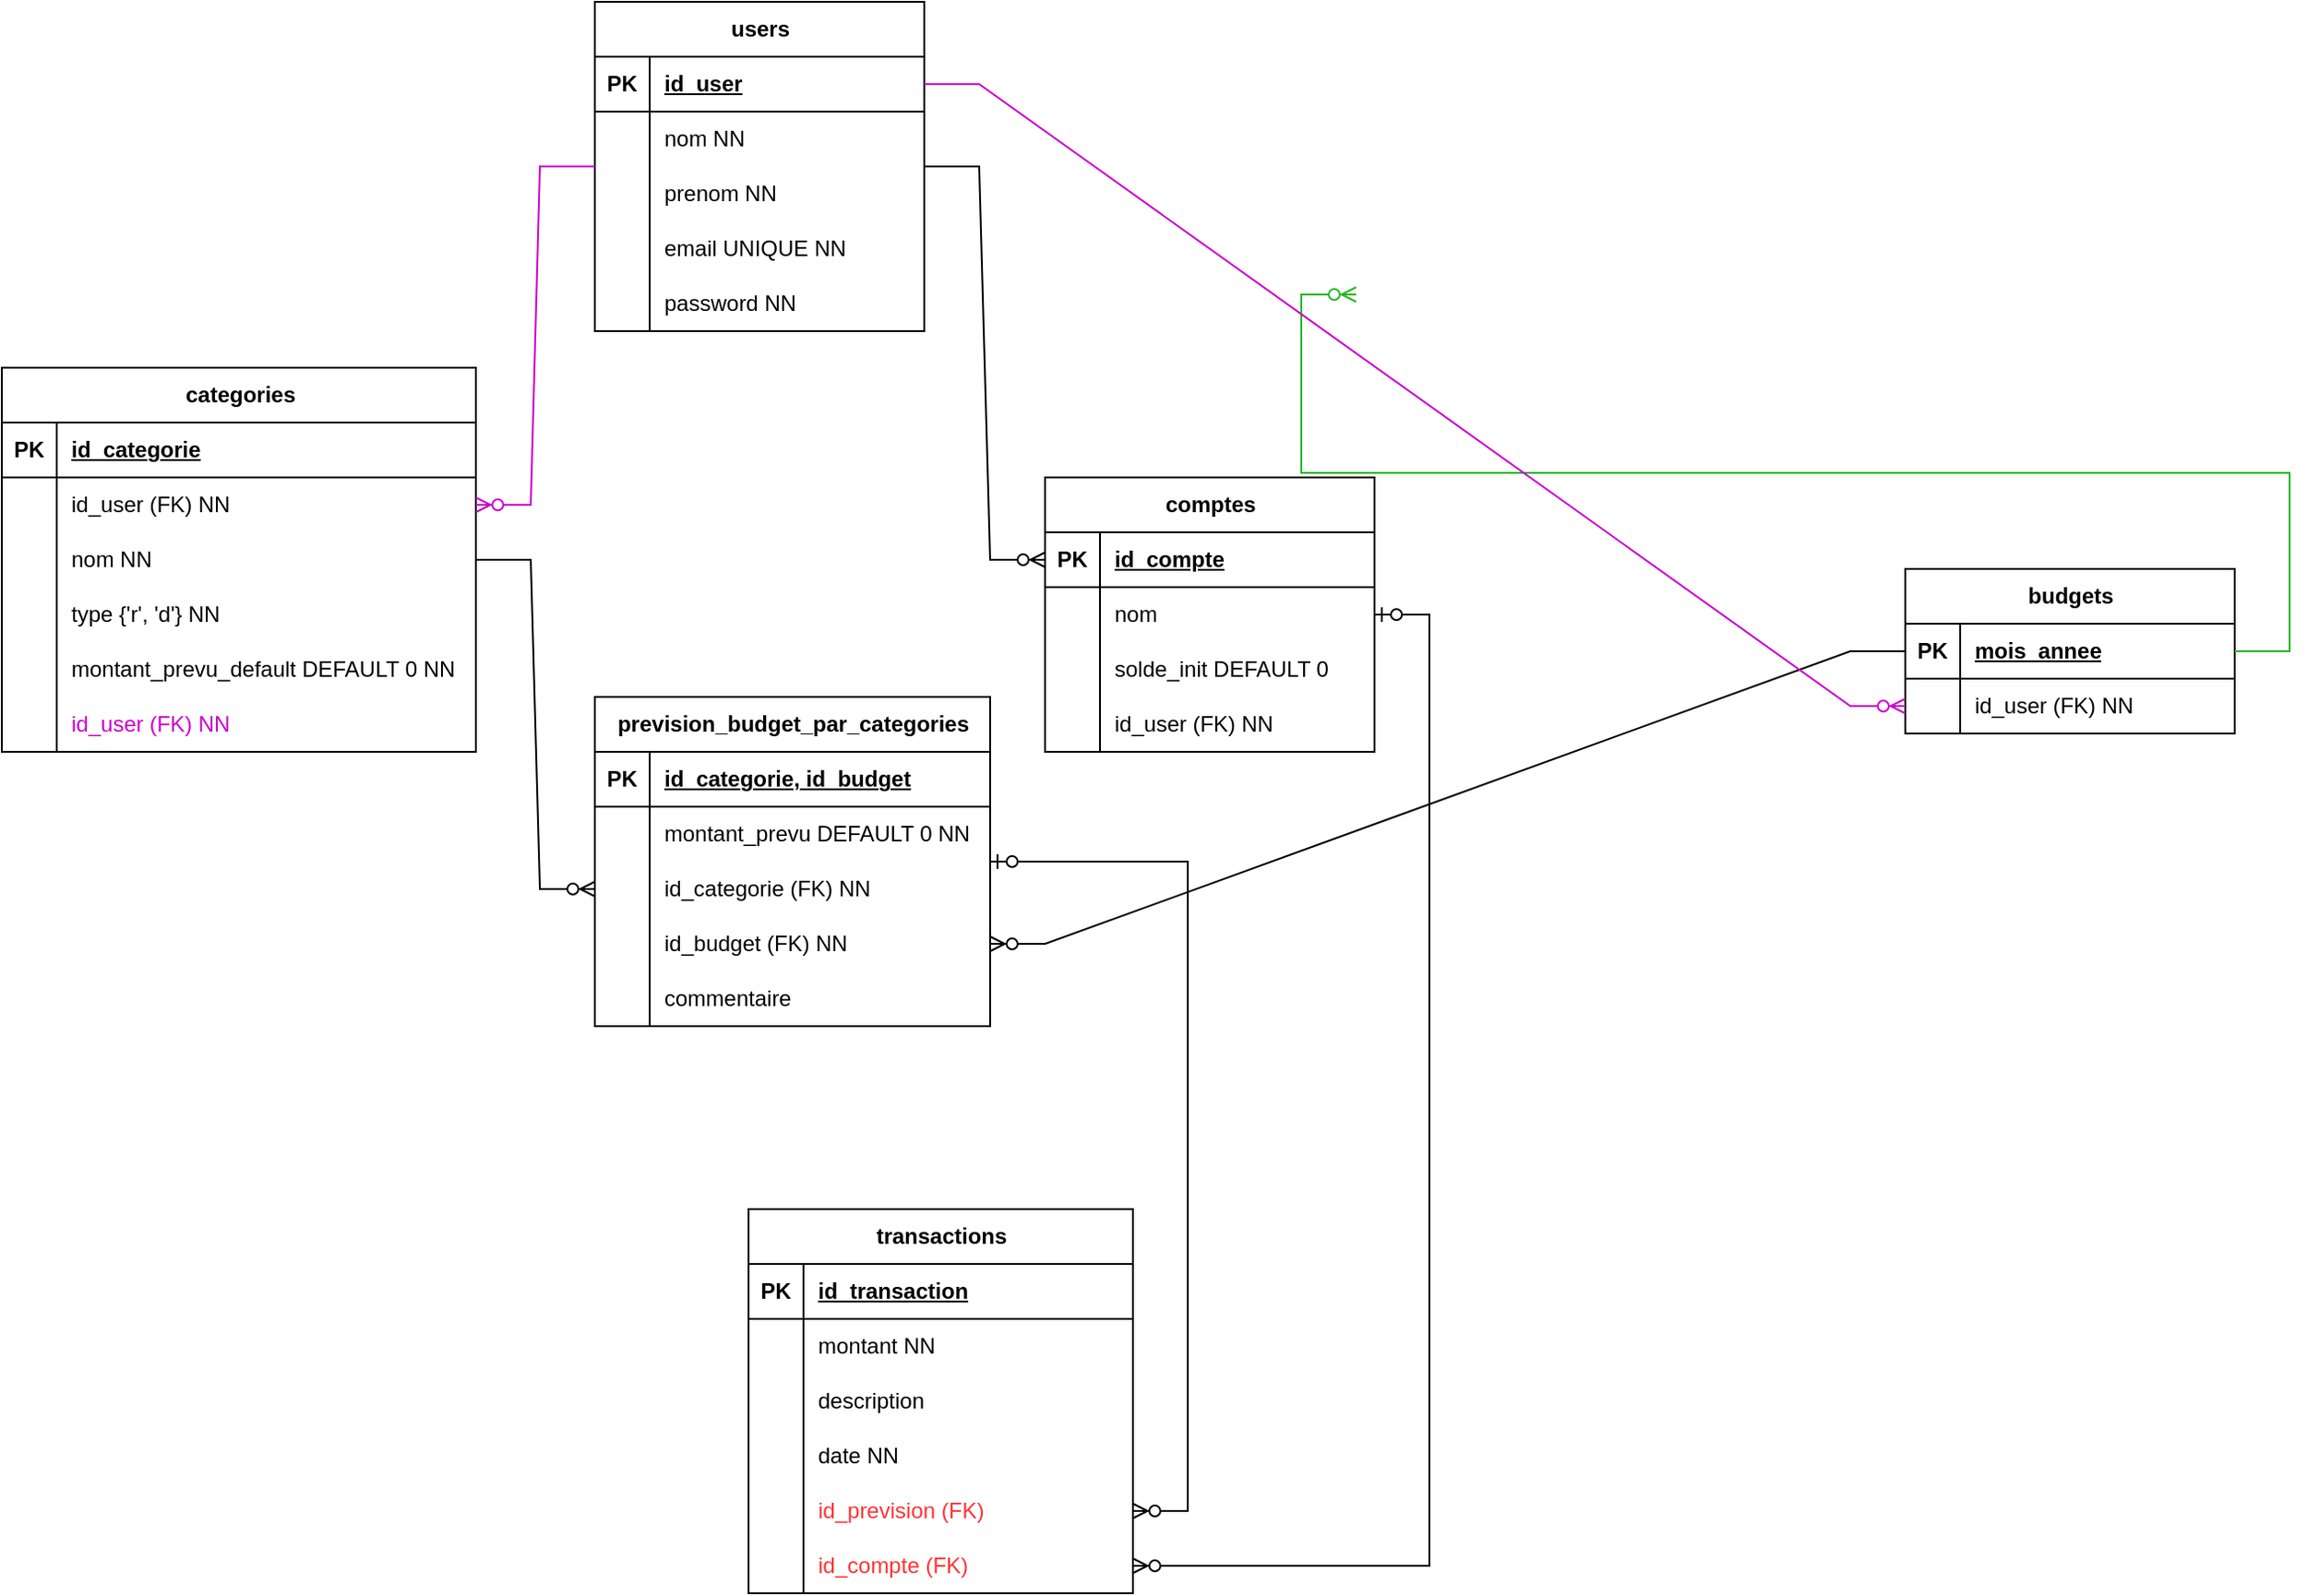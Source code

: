 <mxfile version="24.0.7" type="device" pages="2">
  <diagram name="Page-1" id="y-mLnjxalGHdIHlYZpQc">
    <mxGraphModel dx="2120" dy="1885" grid="1" gridSize="10" guides="1" tooltips="1" connect="1" arrows="1" fold="1" page="1" pageScale="1" pageWidth="827" pageHeight="1169" math="0" shadow="0">
      <root>
        <mxCell id="0" />
        <mxCell id="1" parent="0" />
        <mxCell id="zBBS8UoatY1ElSVIz4bO-1" value="categories" style="shape=table;startSize=30;container=1;collapsible=1;childLayout=tableLayout;fixedRows=1;rowLines=0;fontStyle=1;align=center;resizeLast=1;html=1;" parent="1" vertex="1">
          <mxGeometry x="-90" y="150" width="259" height="210" as="geometry" />
        </mxCell>
        <mxCell id="zBBS8UoatY1ElSVIz4bO-2" value="" style="shape=tableRow;horizontal=0;startSize=0;swimlaneHead=0;swimlaneBody=0;fillColor=none;collapsible=0;dropTarget=0;points=[[0,0.5],[1,0.5]];portConstraint=eastwest;top=0;left=0;right=0;bottom=1;" parent="zBBS8UoatY1ElSVIz4bO-1" vertex="1">
          <mxGeometry y="30" width="259" height="30" as="geometry" />
        </mxCell>
        <mxCell id="zBBS8UoatY1ElSVIz4bO-3" value="PK" style="shape=partialRectangle;connectable=0;fillColor=none;top=0;left=0;bottom=0;right=0;fontStyle=1;overflow=hidden;whiteSpace=wrap;html=1;" parent="zBBS8UoatY1ElSVIz4bO-2" vertex="1">
          <mxGeometry width="30" height="30" as="geometry">
            <mxRectangle width="30" height="30" as="alternateBounds" />
          </mxGeometry>
        </mxCell>
        <mxCell id="zBBS8UoatY1ElSVIz4bO-4" value="id_categorie" style="shape=partialRectangle;connectable=0;fillColor=none;top=0;left=0;bottom=0;right=0;align=left;spacingLeft=6;fontStyle=5;overflow=hidden;whiteSpace=wrap;html=1;" parent="zBBS8UoatY1ElSVIz4bO-2" vertex="1">
          <mxGeometry x="30" width="229" height="30" as="geometry">
            <mxRectangle width="229" height="30" as="alternateBounds" />
          </mxGeometry>
        </mxCell>
        <mxCell id="ie9rByAMaPmsWnQd5abV-56" style="shape=tableRow;horizontal=0;startSize=0;swimlaneHead=0;swimlaneBody=0;fillColor=none;collapsible=0;dropTarget=0;points=[[0,0.5],[1,0.5]];portConstraint=eastwest;top=0;left=0;right=0;bottom=0;" vertex="1" parent="zBBS8UoatY1ElSVIz4bO-1">
          <mxGeometry y="60" width="259" height="30" as="geometry" />
        </mxCell>
        <mxCell id="ie9rByAMaPmsWnQd5abV-57" style="shape=partialRectangle;connectable=0;fillColor=none;top=0;left=0;bottom=0;right=0;editable=1;overflow=hidden;whiteSpace=wrap;html=1;" vertex="1" parent="ie9rByAMaPmsWnQd5abV-56">
          <mxGeometry width="30" height="30" as="geometry">
            <mxRectangle width="30" height="30" as="alternateBounds" />
          </mxGeometry>
        </mxCell>
        <mxCell id="ie9rByAMaPmsWnQd5abV-58" value="id_user (FK) NN" style="shape=partialRectangle;connectable=0;fillColor=none;top=0;left=0;bottom=0;right=0;align=left;spacingLeft=6;overflow=hidden;whiteSpace=wrap;html=1;" vertex="1" parent="ie9rByAMaPmsWnQd5abV-56">
          <mxGeometry x="30" width="229" height="30" as="geometry">
            <mxRectangle width="229" height="30" as="alternateBounds" />
          </mxGeometry>
        </mxCell>
        <mxCell id="zBBS8UoatY1ElSVIz4bO-5" value="" style="shape=tableRow;horizontal=0;startSize=0;swimlaneHead=0;swimlaneBody=0;fillColor=none;collapsible=0;dropTarget=0;points=[[0,0.5],[1,0.5]];portConstraint=eastwest;top=0;left=0;right=0;bottom=0;" parent="zBBS8UoatY1ElSVIz4bO-1" vertex="1">
          <mxGeometry y="90" width="259" height="30" as="geometry" />
        </mxCell>
        <mxCell id="zBBS8UoatY1ElSVIz4bO-6" value="" style="shape=partialRectangle;connectable=0;fillColor=none;top=0;left=0;bottom=0;right=0;editable=1;overflow=hidden;whiteSpace=wrap;html=1;" parent="zBBS8UoatY1ElSVIz4bO-5" vertex="1">
          <mxGeometry width="30" height="30" as="geometry">
            <mxRectangle width="30" height="30" as="alternateBounds" />
          </mxGeometry>
        </mxCell>
        <mxCell id="zBBS8UoatY1ElSVIz4bO-7" value="nom NN" style="shape=partialRectangle;connectable=0;fillColor=none;top=0;left=0;bottom=0;right=0;align=left;spacingLeft=6;overflow=hidden;whiteSpace=wrap;html=1;" parent="zBBS8UoatY1ElSVIz4bO-5" vertex="1">
          <mxGeometry x="30" width="229" height="30" as="geometry">
            <mxRectangle width="229" height="30" as="alternateBounds" />
          </mxGeometry>
        </mxCell>
        <mxCell id="zBBS8UoatY1ElSVIz4bO-44" style="shape=tableRow;horizontal=0;startSize=0;swimlaneHead=0;swimlaneBody=0;fillColor=none;collapsible=0;dropTarget=0;points=[[0,0.5],[1,0.5]];portConstraint=eastwest;top=0;left=0;right=0;bottom=0;" parent="zBBS8UoatY1ElSVIz4bO-1" vertex="1">
          <mxGeometry y="120" width="259" height="30" as="geometry" />
        </mxCell>
        <mxCell id="zBBS8UoatY1ElSVIz4bO-45" style="shape=partialRectangle;connectable=0;fillColor=none;top=0;left=0;bottom=0;right=0;editable=1;overflow=hidden;whiteSpace=wrap;html=1;" parent="zBBS8UoatY1ElSVIz4bO-44" vertex="1">
          <mxGeometry width="30" height="30" as="geometry">
            <mxRectangle width="30" height="30" as="alternateBounds" />
          </mxGeometry>
        </mxCell>
        <mxCell id="zBBS8UoatY1ElSVIz4bO-46" value="type {&#39;r&#39;, &#39;d&#39;} NN" style="shape=partialRectangle;connectable=0;fillColor=none;top=0;left=0;bottom=0;right=0;align=left;spacingLeft=6;overflow=hidden;whiteSpace=wrap;html=1;" parent="zBBS8UoatY1ElSVIz4bO-44" vertex="1">
          <mxGeometry x="30" width="229" height="30" as="geometry">
            <mxRectangle width="229" height="30" as="alternateBounds" />
          </mxGeometry>
        </mxCell>
        <mxCell id="ie9rByAMaPmsWnQd5abV-89" style="shape=tableRow;horizontal=0;startSize=0;swimlaneHead=0;swimlaneBody=0;fillColor=none;collapsible=0;dropTarget=0;points=[[0,0.5],[1,0.5]];portConstraint=eastwest;top=0;left=0;right=0;bottom=0;" vertex="1" parent="zBBS8UoatY1ElSVIz4bO-1">
          <mxGeometry y="150" width="259" height="30" as="geometry" />
        </mxCell>
        <mxCell id="ie9rByAMaPmsWnQd5abV-90" style="shape=partialRectangle;connectable=0;fillColor=none;top=0;left=0;bottom=0;right=0;editable=1;overflow=hidden;whiteSpace=wrap;html=1;" vertex="1" parent="ie9rByAMaPmsWnQd5abV-89">
          <mxGeometry width="30" height="30" as="geometry">
            <mxRectangle width="30" height="30" as="alternateBounds" />
          </mxGeometry>
        </mxCell>
        <mxCell id="ie9rByAMaPmsWnQd5abV-91" value="montant_prevu_default DEFAULT 0 NN" style="shape=partialRectangle;connectable=0;fillColor=none;top=0;left=0;bottom=0;right=0;align=left;spacingLeft=6;overflow=hidden;whiteSpace=wrap;html=1;" vertex="1" parent="ie9rByAMaPmsWnQd5abV-89">
          <mxGeometry x="30" width="229" height="30" as="geometry">
            <mxRectangle width="229" height="30" as="alternateBounds" />
          </mxGeometry>
        </mxCell>
        <mxCell id="_x4WjvXKqeoHxQ-5mf5p-7" style="shape=tableRow;horizontal=0;startSize=0;swimlaneHead=0;swimlaneBody=0;fillColor=none;collapsible=0;dropTarget=0;points=[[0,0.5],[1,0.5]];portConstraint=eastwest;top=0;left=0;right=0;bottom=0;" parent="zBBS8UoatY1ElSVIz4bO-1" vertex="1">
          <mxGeometry y="180" width="259" height="30" as="geometry" />
        </mxCell>
        <mxCell id="_x4WjvXKqeoHxQ-5mf5p-8" style="shape=partialRectangle;connectable=0;fillColor=none;top=0;left=0;bottom=0;right=0;editable=1;overflow=hidden;whiteSpace=wrap;html=1;" parent="_x4WjvXKqeoHxQ-5mf5p-7" vertex="1">
          <mxGeometry width="30" height="30" as="geometry">
            <mxRectangle width="30" height="30" as="alternateBounds" />
          </mxGeometry>
        </mxCell>
        <mxCell id="_x4WjvXKqeoHxQ-5mf5p-9" value="&lt;font color=&quot;#cc00cc&quot;&gt;id_user (FK) NN&lt;/font&gt;" style="shape=partialRectangle;connectable=0;fillColor=none;top=0;left=0;bottom=0;right=0;align=left;spacingLeft=6;overflow=hidden;whiteSpace=wrap;html=1;" parent="_x4WjvXKqeoHxQ-5mf5p-7" vertex="1">
          <mxGeometry x="30" width="229" height="30" as="geometry">
            <mxRectangle width="229" height="30" as="alternateBounds" />
          </mxGeometry>
        </mxCell>
        <mxCell id="zBBS8UoatY1ElSVIz4bO-14" value="budgets" style="shape=table;startSize=30;container=1;collapsible=1;childLayout=tableLayout;fixedRows=1;rowLines=0;fontStyle=1;align=center;resizeLast=1;html=1;" parent="1" vertex="1">
          <mxGeometry x="950" y="260" width="180" height="90" as="geometry" />
        </mxCell>
        <mxCell id="zBBS8UoatY1ElSVIz4bO-15" value="" style="shape=tableRow;horizontal=0;startSize=0;swimlaneHead=0;swimlaneBody=0;fillColor=none;collapsible=0;dropTarget=0;points=[[0,0.5],[1,0.5]];portConstraint=eastwest;top=0;left=0;right=0;bottom=1;" parent="zBBS8UoatY1ElSVIz4bO-14" vertex="1">
          <mxGeometry y="30" width="180" height="30" as="geometry" />
        </mxCell>
        <mxCell id="zBBS8UoatY1ElSVIz4bO-16" value="PK" style="shape=partialRectangle;connectable=0;fillColor=none;top=0;left=0;bottom=0;right=0;fontStyle=1;overflow=hidden;whiteSpace=wrap;html=1;" parent="zBBS8UoatY1ElSVIz4bO-15" vertex="1">
          <mxGeometry width="30" height="30" as="geometry">
            <mxRectangle width="30" height="30" as="alternateBounds" />
          </mxGeometry>
        </mxCell>
        <mxCell id="zBBS8UoatY1ElSVIz4bO-17" value="mois_annee" style="shape=partialRectangle;connectable=0;fillColor=none;top=0;left=0;bottom=0;right=0;align=left;spacingLeft=6;fontStyle=5;overflow=hidden;whiteSpace=wrap;html=1;" parent="zBBS8UoatY1ElSVIz4bO-15" vertex="1">
          <mxGeometry x="30" width="150" height="30" as="geometry">
            <mxRectangle width="150" height="30" as="alternateBounds" />
          </mxGeometry>
        </mxCell>
        <mxCell id="ie9rByAMaPmsWnQd5abV-32" style="shape=tableRow;horizontal=0;startSize=0;swimlaneHead=0;swimlaneBody=0;fillColor=none;collapsible=0;dropTarget=0;points=[[0,0.5],[1,0.5]];portConstraint=eastwest;top=0;left=0;right=0;bottom=0;" vertex="1" parent="zBBS8UoatY1ElSVIz4bO-14">
          <mxGeometry y="60" width="180" height="30" as="geometry" />
        </mxCell>
        <mxCell id="ie9rByAMaPmsWnQd5abV-33" style="shape=partialRectangle;connectable=0;fillColor=none;top=0;left=0;bottom=0;right=0;editable=1;overflow=hidden;whiteSpace=wrap;html=1;" vertex="1" parent="ie9rByAMaPmsWnQd5abV-32">
          <mxGeometry width="30" height="30" as="geometry">
            <mxRectangle width="30" height="30" as="alternateBounds" />
          </mxGeometry>
        </mxCell>
        <mxCell id="ie9rByAMaPmsWnQd5abV-34" value="id_user (FK) NN" style="shape=partialRectangle;connectable=0;fillColor=none;top=0;left=0;bottom=0;right=0;align=left;spacingLeft=6;overflow=hidden;whiteSpace=wrap;html=1;" vertex="1" parent="ie9rByAMaPmsWnQd5abV-32">
          <mxGeometry x="30" width="150" height="30" as="geometry">
            <mxRectangle width="150" height="30" as="alternateBounds" />
          </mxGeometry>
        </mxCell>
        <mxCell id="zBBS8UoatY1ElSVIz4bO-27" value="transactions" style="shape=table;startSize=30;container=1;collapsible=1;childLayout=tableLayout;fixedRows=1;rowLines=0;fontStyle=1;align=center;resizeLast=1;html=1;" parent="1" vertex="1">
          <mxGeometry x="318" y="610" width="210" height="210" as="geometry">
            <mxRectangle x="540" y="170" width="110" height="30" as="alternateBounds" />
          </mxGeometry>
        </mxCell>
        <mxCell id="zBBS8UoatY1ElSVIz4bO-28" value="" style="shape=tableRow;horizontal=0;startSize=0;swimlaneHead=0;swimlaneBody=0;fillColor=none;collapsible=0;dropTarget=0;points=[[0,0.5],[1,0.5]];portConstraint=eastwest;top=0;left=0;right=0;bottom=1;" parent="zBBS8UoatY1ElSVIz4bO-27" vertex="1">
          <mxGeometry y="30" width="210" height="30" as="geometry" />
        </mxCell>
        <mxCell id="zBBS8UoatY1ElSVIz4bO-29" value="PK" style="shape=partialRectangle;connectable=0;fillColor=none;top=0;left=0;bottom=0;right=0;fontStyle=1;overflow=hidden;whiteSpace=wrap;html=1;" parent="zBBS8UoatY1ElSVIz4bO-28" vertex="1">
          <mxGeometry width="30" height="30" as="geometry">
            <mxRectangle width="30" height="30" as="alternateBounds" />
          </mxGeometry>
        </mxCell>
        <mxCell id="zBBS8UoatY1ElSVIz4bO-30" value="id_transaction" style="shape=partialRectangle;connectable=0;fillColor=none;top=0;left=0;bottom=0;right=0;align=left;spacingLeft=6;fontStyle=5;overflow=hidden;whiteSpace=wrap;html=1;" parent="zBBS8UoatY1ElSVIz4bO-28" vertex="1">
          <mxGeometry x="30" width="180" height="30" as="geometry">
            <mxRectangle width="180" height="30" as="alternateBounds" />
          </mxGeometry>
        </mxCell>
        <mxCell id="zBBS8UoatY1ElSVIz4bO-31" value="" style="shape=tableRow;horizontal=0;startSize=0;swimlaneHead=0;swimlaneBody=0;fillColor=none;collapsible=0;dropTarget=0;points=[[0,0.5],[1,0.5]];portConstraint=eastwest;top=0;left=0;right=0;bottom=0;" parent="zBBS8UoatY1ElSVIz4bO-27" vertex="1">
          <mxGeometry y="60" width="210" height="30" as="geometry" />
        </mxCell>
        <mxCell id="zBBS8UoatY1ElSVIz4bO-32" value="" style="shape=partialRectangle;connectable=0;fillColor=none;top=0;left=0;bottom=0;right=0;editable=1;overflow=hidden;whiteSpace=wrap;html=1;" parent="zBBS8UoatY1ElSVIz4bO-31" vertex="1">
          <mxGeometry width="30" height="30" as="geometry">
            <mxRectangle width="30" height="30" as="alternateBounds" />
          </mxGeometry>
        </mxCell>
        <mxCell id="zBBS8UoatY1ElSVIz4bO-33" value="montant NN" style="shape=partialRectangle;connectable=0;fillColor=none;top=0;left=0;bottom=0;right=0;align=left;spacingLeft=6;overflow=hidden;whiteSpace=wrap;html=1;" parent="zBBS8UoatY1ElSVIz4bO-31" vertex="1">
          <mxGeometry x="30" width="180" height="30" as="geometry">
            <mxRectangle width="180" height="30" as="alternateBounds" />
          </mxGeometry>
        </mxCell>
        <mxCell id="zBBS8UoatY1ElSVIz4bO-34" value="" style="shape=tableRow;horizontal=0;startSize=0;swimlaneHead=0;swimlaneBody=0;fillColor=none;collapsible=0;dropTarget=0;points=[[0,0.5],[1,0.5]];portConstraint=eastwest;top=0;left=0;right=0;bottom=0;" parent="zBBS8UoatY1ElSVIz4bO-27" vertex="1">
          <mxGeometry y="90" width="210" height="30" as="geometry" />
        </mxCell>
        <mxCell id="zBBS8UoatY1ElSVIz4bO-35" value="" style="shape=partialRectangle;connectable=0;fillColor=none;top=0;left=0;bottom=0;right=0;editable=1;overflow=hidden;whiteSpace=wrap;html=1;" parent="zBBS8UoatY1ElSVIz4bO-34" vertex="1">
          <mxGeometry width="30" height="30" as="geometry">
            <mxRectangle width="30" height="30" as="alternateBounds" />
          </mxGeometry>
        </mxCell>
        <mxCell id="zBBS8UoatY1ElSVIz4bO-36" value="description" style="shape=partialRectangle;connectable=0;fillColor=none;top=0;left=0;bottom=0;right=0;align=left;spacingLeft=6;overflow=hidden;whiteSpace=wrap;html=1;" parent="zBBS8UoatY1ElSVIz4bO-34" vertex="1">
          <mxGeometry x="30" width="180" height="30" as="geometry">
            <mxRectangle width="180" height="30" as="alternateBounds" />
          </mxGeometry>
        </mxCell>
        <mxCell id="zBBS8UoatY1ElSVIz4bO-37" value="" style="shape=tableRow;horizontal=0;startSize=0;swimlaneHead=0;swimlaneBody=0;fillColor=none;collapsible=0;dropTarget=0;points=[[0,0.5],[1,0.5]];portConstraint=eastwest;top=0;left=0;right=0;bottom=0;" parent="zBBS8UoatY1ElSVIz4bO-27" vertex="1">
          <mxGeometry y="120" width="210" height="30" as="geometry" />
        </mxCell>
        <mxCell id="zBBS8UoatY1ElSVIz4bO-38" value="" style="shape=partialRectangle;connectable=0;fillColor=none;top=0;left=0;bottom=0;right=0;editable=1;overflow=hidden;whiteSpace=wrap;html=1;" parent="zBBS8UoatY1ElSVIz4bO-37" vertex="1">
          <mxGeometry width="30" height="30" as="geometry">
            <mxRectangle width="30" height="30" as="alternateBounds" />
          </mxGeometry>
        </mxCell>
        <mxCell id="zBBS8UoatY1ElSVIz4bO-39" value="date NN" style="shape=partialRectangle;connectable=0;fillColor=none;top=0;left=0;bottom=0;right=0;align=left;spacingLeft=6;overflow=hidden;whiteSpace=wrap;html=1;" parent="zBBS8UoatY1ElSVIz4bO-37" vertex="1">
          <mxGeometry x="30" width="180" height="30" as="geometry">
            <mxRectangle width="180" height="30" as="alternateBounds" />
          </mxGeometry>
        </mxCell>
        <mxCell id="ie9rByAMaPmsWnQd5abV-4" style="shape=tableRow;horizontal=0;startSize=0;swimlaneHead=0;swimlaneBody=0;fillColor=none;collapsible=0;dropTarget=0;points=[[0,0.5],[1,0.5]];portConstraint=eastwest;top=0;left=0;right=0;bottom=0;" vertex="1" parent="zBBS8UoatY1ElSVIz4bO-27">
          <mxGeometry y="150" width="210" height="30" as="geometry" />
        </mxCell>
        <mxCell id="ie9rByAMaPmsWnQd5abV-5" style="shape=partialRectangle;connectable=0;fillColor=none;top=0;left=0;bottom=0;right=0;editable=1;overflow=hidden;whiteSpace=wrap;html=1;" vertex="1" parent="ie9rByAMaPmsWnQd5abV-4">
          <mxGeometry width="30" height="30" as="geometry">
            <mxRectangle width="30" height="30" as="alternateBounds" />
          </mxGeometry>
        </mxCell>
        <mxCell id="ie9rByAMaPmsWnQd5abV-6" value="id_prevision (FK)" style="shape=partialRectangle;connectable=0;fillColor=none;top=0;left=0;bottom=0;right=0;align=left;spacingLeft=6;overflow=hidden;whiteSpace=wrap;html=1;fontColor=#FF3333;" vertex="1" parent="ie9rByAMaPmsWnQd5abV-4">
          <mxGeometry x="30" width="180" height="30" as="geometry">
            <mxRectangle width="180" height="30" as="alternateBounds" />
          </mxGeometry>
        </mxCell>
        <mxCell id="ie9rByAMaPmsWnQd5abV-9" style="shape=tableRow;horizontal=0;startSize=0;swimlaneHead=0;swimlaneBody=0;fillColor=none;collapsible=0;dropTarget=0;points=[[0,0.5],[1,0.5]];portConstraint=eastwest;top=0;left=0;right=0;bottom=0;" vertex="1" parent="zBBS8UoatY1ElSVIz4bO-27">
          <mxGeometry y="180" width="210" height="30" as="geometry" />
        </mxCell>
        <mxCell id="ie9rByAMaPmsWnQd5abV-10" style="shape=partialRectangle;connectable=0;fillColor=none;top=0;left=0;bottom=0;right=0;editable=1;overflow=hidden;whiteSpace=wrap;html=1;" vertex="1" parent="ie9rByAMaPmsWnQd5abV-9">
          <mxGeometry width="30" height="30" as="geometry">
            <mxRectangle width="30" height="30" as="alternateBounds" />
          </mxGeometry>
        </mxCell>
        <mxCell id="ie9rByAMaPmsWnQd5abV-11" value="id_compte (FK)" style="shape=partialRectangle;connectable=0;fillColor=none;top=0;left=0;bottom=0;right=0;align=left;spacingLeft=6;overflow=hidden;whiteSpace=wrap;html=1;fontColor=#FF3333;" vertex="1" parent="ie9rByAMaPmsWnQd5abV-9">
          <mxGeometry x="30" width="180" height="30" as="geometry">
            <mxRectangle width="180" height="30" as="alternateBounds" />
          </mxGeometry>
        </mxCell>
        <mxCell id="zBBS8UoatY1ElSVIz4bO-50" value="prevision_budget_par_categories" style="shape=table;startSize=30;container=1;collapsible=1;childLayout=tableLayout;fixedRows=1;rowLines=0;fontStyle=1;align=center;resizeLast=1;html=1;" parent="1" vertex="1">
          <mxGeometry x="234" y="330" width="216" height="180" as="geometry" />
        </mxCell>
        <mxCell id="zBBS8UoatY1ElSVIz4bO-51" value="" style="shape=tableRow;horizontal=0;startSize=0;swimlaneHead=0;swimlaneBody=0;fillColor=none;collapsible=0;dropTarget=0;points=[[0,0.5],[1,0.5]];portConstraint=eastwest;top=0;left=0;right=0;bottom=1;" parent="zBBS8UoatY1ElSVIz4bO-50" vertex="1">
          <mxGeometry y="30" width="216" height="30" as="geometry" />
        </mxCell>
        <mxCell id="zBBS8UoatY1ElSVIz4bO-52" value="PK" style="shape=partialRectangle;connectable=0;fillColor=none;top=0;left=0;bottom=0;right=0;fontStyle=1;overflow=hidden;whiteSpace=wrap;html=1;" parent="zBBS8UoatY1ElSVIz4bO-51" vertex="1">
          <mxGeometry width="30" height="30" as="geometry">
            <mxRectangle width="30" height="30" as="alternateBounds" />
          </mxGeometry>
        </mxCell>
        <mxCell id="zBBS8UoatY1ElSVIz4bO-53" value="id_categorie, id_budget" style="shape=partialRectangle;connectable=0;fillColor=none;top=0;left=0;bottom=0;right=0;align=left;spacingLeft=6;fontStyle=5;overflow=hidden;whiteSpace=wrap;html=1;" parent="zBBS8UoatY1ElSVIz4bO-51" vertex="1">
          <mxGeometry x="30" width="186" height="30" as="geometry">
            <mxRectangle width="186" height="30" as="alternateBounds" />
          </mxGeometry>
        </mxCell>
        <mxCell id="zBBS8UoatY1ElSVIz4bO-54" value="" style="shape=tableRow;horizontal=0;startSize=0;swimlaneHead=0;swimlaneBody=0;fillColor=none;collapsible=0;dropTarget=0;points=[[0,0.5],[1,0.5]];portConstraint=eastwest;top=0;left=0;right=0;bottom=0;" parent="zBBS8UoatY1ElSVIz4bO-50" vertex="1">
          <mxGeometry y="60" width="216" height="30" as="geometry" />
        </mxCell>
        <mxCell id="zBBS8UoatY1ElSVIz4bO-55" value="" style="shape=partialRectangle;connectable=0;fillColor=none;top=0;left=0;bottom=0;right=0;editable=1;overflow=hidden;whiteSpace=wrap;html=1;" parent="zBBS8UoatY1ElSVIz4bO-54" vertex="1">
          <mxGeometry width="30" height="30" as="geometry">
            <mxRectangle width="30" height="30" as="alternateBounds" />
          </mxGeometry>
        </mxCell>
        <mxCell id="zBBS8UoatY1ElSVIz4bO-56" value="montant_prevu DEFAULT 0 NN" style="shape=partialRectangle;connectable=0;fillColor=none;top=0;left=0;bottom=0;right=0;align=left;spacingLeft=6;overflow=hidden;whiteSpace=wrap;html=1;" parent="zBBS8UoatY1ElSVIz4bO-54" vertex="1">
          <mxGeometry x="30" width="186" height="30" as="geometry">
            <mxRectangle width="186" height="30" as="alternateBounds" />
          </mxGeometry>
        </mxCell>
        <mxCell id="zBBS8UoatY1ElSVIz4bO-57" value="" style="shape=tableRow;horizontal=0;startSize=0;swimlaneHead=0;swimlaneBody=0;fillColor=none;collapsible=0;dropTarget=0;points=[[0,0.5],[1,0.5]];portConstraint=eastwest;top=0;left=0;right=0;bottom=0;" parent="zBBS8UoatY1ElSVIz4bO-50" vertex="1">
          <mxGeometry y="90" width="216" height="30" as="geometry" />
        </mxCell>
        <mxCell id="zBBS8UoatY1ElSVIz4bO-58" value="" style="shape=partialRectangle;connectable=0;fillColor=none;top=0;left=0;bottom=0;right=0;editable=1;overflow=hidden;whiteSpace=wrap;html=1;" parent="zBBS8UoatY1ElSVIz4bO-57" vertex="1">
          <mxGeometry width="30" height="30" as="geometry">
            <mxRectangle width="30" height="30" as="alternateBounds" />
          </mxGeometry>
        </mxCell>
        <mxCell id="zBBS8UoatY1ElSVIz4bO-59" value="id_categorie (FK) NN" style="shape=partialRectangle;connectable=0;fillColor=none;top=0;left=0;bottom=0;right=0;align=left;spacingLeft=6;overflow=hidden;whiteSpace=wrap;html=1;" parent="zBBS8UoatY1ElSVIz4bO-57" vertex="1">
          <mxGeometry x="30" width="186" height="30" as="geometry">
            <mxRectangle width="186" height="30" as="alternateBounds" />
          </mxGeometry>
        </mxCell>
        <mxCell id="zBBS8UoatY1ElSVIz4bO-60" value="" style="shape=tableRow;horizontal=0;startSize=0;swimlaneHead=0;swimlaneBody=0;fillColor=none;collapsible=0;dropTarget=0;points=[[0,0.5],[1,0.5]];portConstraint=eastwest;top=0;left=0;right=0;bottom=0;" parent="zBBS8UoatY1ElSVIz4bO-50" vertex="1">
          <mxGeometry y="120" width="216" height="30" as="geometry" />
        </mxCell>
        <mxCell id="zBBS8UoatY1ElSVIz4bO-61" value="" style="shape=partialRectangle;connectable=0;fillColor=none;top=0;left=0;bottom=0;right=0;editable=1;overflow=hidden;whiteSpace=wrap;html=1;" parent="zBBS8UoatY1ElSVIz4bO-60" vertex="1">
          <mxGeometry width="30" height="30" as="geometry">
            <mxRectangle width="30" height="30" as="alternateBounds" />
          </mxGeometry>
        </mxCell>
        <mxCell id="zBBS8UoatY1ElSVIz4bO-62" value="id_budget (FK) NN" style="shape=partialRectangle;connectable=0;fillColor=none;top=0;left=0;bottom=0;right=0;align=left;spacingLeft=6;overflow=hidden;whiteSpace=wrap;html=1;" parent="zBBS8UoatY1ElSVIz4bO-60" vertex="1">
          <mxGeometry x="30" width="186" height="30" as="geometry">
            <mxRectangle width="186" height="30" as="alternateBounds" />
          </mxGeometry>
        </mxCell>
        <mxCell id="ie9rByAMaPmsWnQd5abV-1" style="shape=tableRow;horizontal=0;startSize=0;swimlaneHead=0;swimlaneBody=0;fillColor=none;collapsible=0;dropTarget=0;points=[[0,0.5],[1,0.5]];portConstraint=eastwest;top=0;left=0;right=0;bottom=0;" vertex="1" parent="zBBS8UoatY1ElSVIz4bO-50">
          <mxGeometry y="150" width="216" height="30" as="geometry" />
        </mxCell>
        <mxCell id="ie9rByAMaPmsWnQd5abV-2" style="shape=partialRectangle;connectable=0;fillColor=none;top=0;left=0;bottom=0;right=0;editable=1;overflow=hidden;whiteSpace=wrap;html=1;" vertex="1" parent="ie9rByAMaPmsWnQd5abV-1">
          <mxGeometry width="30" height="30" as="geometry">
            <mxRectangle width="30" height="30" as="alternateBounds" />
          </mxGeometry>
        </mxCell>
        <mxCell id="ie9rByAMaPmsWnQd5abV-3" value="commentaire" style="shape=partialRectangle;connectable=0;fillColor=none;top=0;left=0;bottom=0;right=0;align=left;spacingLeft=6;overflow=hidden;whiteSpace=wrap;html=1;" vertex="1" parent="ie9rByAMaPmsWnQd5abV-1">
          <mxGeometry x="30" width="186" height="30" as="geometry">
            <mxRectangle width="186" height="30" as="alternateBounds" />
          </mxGeometry>
        </mxCell>
        <mxCell id="zBBS8UoatY1ElSVIz4bO-78" value="" style="edgeStyle=entityRelationEdgeStyle;fontSize=12;html=1;endArrow=ERzeroToMany;endFill=1;rounded=0;" parent="1" source="zBBS8UoatY1ElSVIz4bO-1" target="zBBS8UoatY1ElSVIz4bO-57" edge="1">
          <mxGeometry width="100" height="100" relative="1" as="geometry">
            <mxPoint x="320" y="100" as="sourcePoint" />
            <mxPoint x="420" as="targetPoint" />
          </mxGeometry>
        </mxCell>
        <mxCell id="zBBS8UoatY1ElSVIz4bO-79" value="" style="edgeStyle=entityRelationEdgeStyle;fontSize=12;html=1;endArrow=ERzeroToMany;endFill=1;rounded=0;" parent="1" source="zBBS8UoatY1ElSVIz4bO-14" target="zBBS8UoatY1ElSVIz4bO-60" edge="1">
          <mxGeometry width="100" height="100" relative="1" as="geometry">
            <mxPoint x="560" y="-70" as="sourcePoint" />
            <mxPoint x="320" y="230" as="targetPoint" />
            <Array as="points">
              <mxPoint x="580" y="-20" />
              <mxPoint x="530" />
            </Array>
          </mxGeometry>
        </mxCell>
        <mxCell id="zBBS8UoatY1ElSVIz4bO-84" value="users" style="shape=table;startSize=30;container=1;collapsible=1;childLayout=tableLayout;fixedRows=1;rowLines=0;fontStyle=1;align=center;resizeLast=1;html=1;" parent="1" vertex="1">
          <mxGeometry x="234" y="-50" width="180" height="180" as="geometry" />
        </mxCell>
        <mxCell id="zBBS8UoatY1ElSVIz4bO-85" value="" style="shape=tableRow;horizontal=0;startSize=0;swimlaneHead=0;swimlaneBody=0;fillColor=none;collapsible=0;dropTarget=0;points=[[0,0.5],[1,0.5]];portConstraint=eastwest;top=0;left=0;right=0;bottom=1;" parent="zBBS8UoatY1ElSVIz4bO-84" vertex="1">
          <mxGeometry y="30" width="180" height="30" as="geometry" />
        </mxCell>
        <mxCell id="zBBS8UoatY1ElSVIz4bO-86" value="PK" style="shape=partialRectangle;connectable=0;fillColor=none;top=0;left=0;bottom=0;right=0;fontStyle=1;overflow=hidden;whiteSpace=wrap;html=1;" parent="zBBS8UoatY1ElSVIz4bO-85" vertex="1">
          <mxGeometry width="30" height="30" as="geometry">
            <mxRectangle width="30" height="30" as="alternateBounds" />
          </mxGeometry>
        </mxCell>
        <mxCell id="zBBS8UoatY1ElSVIz4bO-87" value="id_user" style="shape=partialRectangle;connectable=0;fillColor=none;top=0;left=0;bottom=0;right=0;align=left;spacingLeft=6;fontStyle=5;overflow=hidden;whiteSpace=wrap;html=1;" parent="zBBS8UoatY1ElSVIz4bO-85" vertex="1">
          <mxGeometry x="30" width="150" height="30" as="geometry">
            <mxRectangle width="150" height="30" as="alternateBounds" />
          </mxGeometry>
        </mxCell>
        <mxCell id="zBBS8UoatY1ElSVIz4bO-88" value="" style="shape=tableRow;horizontal=0;startSize=0;swimlaneHead=0;swimlaneBody=0;fillColor=none;collapsible=0;dropTarget=0;points=[[0,0.5],[1,0.5]];portConstraint=eastwest;top=0;left=0;right=0;bottom=0;" parent="zBBS8UoatY1ElSVIz4bO-84" vertex="1">
          <mxGeometry y="60" width="180" height="30" as="geometry" />
        </mxCell>
        <mxCell id="zBBS8UoatY1ElSVIz4bO-89" value="" style="shape=partialRectangle;connectable=0;fillColor=none;top=0;left=0;bottom=0;right=0;editable=1;overflow=hidden;whiteSpace=wrap;html=1;" parent="zBBS8UoatY1ElSVIz4bO-88" vertex="1">
          <mxGeometry width="30" height="30" as="geometry">
            <mxRectangle width="30" height="30" as="alternateBounds" />
          </mxGeometry>
        </mxCell>
        <mxCell id="zBBS8UoatY1ElSVIz4bO-90" value="nom NN" style="shape=partialRectangle;connectable=0;fillColor=none;top=0;left=0;bottom=0;right=0;align=left;spacingLeft=6;overflow=hidden;whiteSpace=wrap;html=1;" parent="zBBS8UoatY1ElSVIz4bO-88" vertex="1">
          <mxGeometry x="30" width="150" height="30" as="geometry">
            <mxRectangle width="150" height="30" as="alternateBounds" />
          </mxGeometry>
        </mxCell>
        <mxCell id="zBBS8UoatY1ElSVIz4bO-91" value="" style="shape=tableRow;horizontal=0;startSize=0;swimlaneHead=0;swimlaneBody=0;fillColor=none;collapsible=0;dropTarget=0;points=[[0,0.5],[1,0.5]];portConstraint=eastwest;top=0;left=0;right=0;bottom=0;" parent="zBBS8UoatY1ElSVIz4bO-84" vertex="1">
          <mxGeometry y="90" width="180" height="30" as="geometry" />
        </mxCell>
        <mxCell id="zBBS8UoatY1ElSVIz4bO-92" value="" style="shape=partialRectangle;connectable=0;fillColor=none;top=0;left=0;bottom=0;right=0;editable=1;overflow=hidden;whiteSpace=wrap;html=1;" parent="zBBS8UoatY1ElSVIz4bO-91" vertex="1">
          <mxGeometry width="30" height="30" as="geometry">
            <mxRectangle width="30" height="30" as="alternateBounds" />
          </mxGeometry>
        </mxCell>
        <mxCell id="zBBS8UoatY1ElSVIz4bO-93" value="prenom NN" style="shape=partialRectangle;connectable=0;fillColor=none;top=0;left=0;bottom=0;right=0;align=left;spacingLeft=6;overflow=hidden;whiteSpace=wrap;html=1;" parent="zBBS8UoatY1ElSVIz4bO-91" vertex="1">
          <mxGeometry x="30" width="150" height="30" as="geometry">
            <mxRectangle width="150" height="30" as="alternateBounds" />
          </mxGeometry>
        </mxCell>
        <mxCell id="zBBS8UoatY1ElSVIz4bO-94" value="" style="shape=tableRow;horizontal=0;startSize=0;swimlaneHead=0;swimlaneBody=0;fillColor=none;collapsible=0;dropTarget=0;points=[[0,0.5],[1,0.5]];portConstraint=eastwest;top=0;left=0;right=0;bottom=0;" parent="zBBS8UoatY1ElSVIz4bO-84" vertex="1">
          <mxGeometry y="120" width="180" height="30" as="geometry" />
        </mxCell>
        <mxCell id="zBBS8UoatY1ElSVIz4bO-95" value="" style="shape=partialRectangle;connectable=0;fillColor=none;top=0;left=0;bottom=0;right=0;editable=1;overflow=hidden;whiteSpace=wrap;html=1;" parent="zBBS8UoatY1ElSVIz4bO-94" vertex="1">
          <mxGeometry width="30" height="30" as="geometry">
            <mxRectangle width="30" height="30" as="alternateBounds" />
          </mxGeometry>
        </mxCell>
        <mxCell id="zBBS8UoatY1ElSVIz4bO-96" value="email UNIQUE NN" style="shape=partialRectangle;connectable=0;fillColor=none;top=0;left=0;bottom=0;right=0;align=left;spacingLeft=6;overflow=hidden;whiteSpace=wrap;html=1;" parent="zBBS8UoatY1ElSVIz4bO-94" vertex="1">
          <mxGeometry x="30" width="150" height="30" as="geometry">
            <mxRectangle width="150" height="30" as="alternateBounds" />
          </mxGeometry>
        </mxCell>
        <mxCell id="zBBS8UoatY1ElSVIz4bO-97" style="shape=tableRow;horizontal=0;startSize=0;swimlaneHead=0;swimlaneBody=0;fillColor=none;collapsible=0;dropTarget=0;points=[[0,0.5],[1,0.5]];portConstraint=eastwest;top=0;left=0;right=0;bottom=0;" parent="zBBS8UoatY1ElSVIz4bO-84" vertex="1">
          <mxGeometry y="150" width="180" height="30" as="geometry" />
        </mxCell>
        <mxCell id="zBBS8UoatY1ElSVIz4bO-98" style="shape=partialRectangle;connectable=0;fillColor=none;top=0;left=0;bottom=0;right=0;editable=1;overflow=hidden;whiteSpace=wrap;html=1;" parent="zBBS8UoatY1ElSVIz4bO-97" vertex="1">
          <mxGeometry width="30" height="30" as="geometry">
            <mxRectangle width="30" height="30" as="alternateBounds" />
          </mxGeometry>
        </mxCell>
        <mxCell id="zBBS8UoatY1ElSVIz4bO-99" value="password NN" style="shape=partialRectangle;connectable=0;fillColor=none;top=0;left=0;bottom=0;right=0;align=left;spacingLeft=6;overflow=hidden;whiteSpace=wrap;html=1;" parent="zBBS8UoatY1ElSVIz4bO-97" vertex="1">
          <mxGeometry x="30" width="150" height="30" as="geometry">
            <mxRectangle width="150" height="30" as="alternateBounds" />
          </mxGeometry>
        </mxCell>
        <mxCell id="_x4WjvXKqeoHxQ-5mf5p-4" value="" style="edgeStyle=entityRelationEdgeStyle;fontSize=12;html=1;endArrow=ERzeroToMany;endFill=1;rounded=0;strokeColor=#25B825;" parent="1" source="zBBS8UoatY1ElSVIz4bO-15" target="_x4WjvXKqeoHxQ-5mf5p-1" edge="1">
          <mxGeometry width="100" height="100" relative="1" as="geometry">
            <mxPoint x="350" y="140" as="sourcePoint" />
            <mxPoint x="650" y="110" as="targetPoint" />
          </mxGeometry>
        </mxCell>
        <mxCell id="_x4WjvXKqeoHxQ-5mf5p-13" value="" style="edgeStyle=entityRelationEdgeStyle;fontSize=12;html=1;endArrow=ERzeroToMany;endFill=1;rounded=0;strokeColor=#CC00CC;" parent="1" source="zBBS8UoatY1ElSVIz4bO-84" target="ie9rByAMaPmsWnQd5abV-56" edge="1">
          <mxGeometry width="100" height="100" relative="1" as="geometry">
            <mxPoint x="260" y="130" as="sourcePoint" />
            <mxPoint x="150" y="170" as="targetPoint" />
          </mxGeometry>
        </mxCell>
        <mxCell id="_x4WjvXKqeoHxQ-5mf5p-14" value="" style="edgeStyle=entityRelationEdgeStyle;fontSize=12;html=1;endArrow=ERzeroToMany;endFill=1;rounded=0;strokeColor=#CC00CC;" parent="1" source="zBBS8UoatY1ElSVIz4bO-85" target="ie9rByAMaPmsWnQd5abV-32" edge="1">
          <mxGeometry width="100" height="100" relative="1" as="geometry">
            <mxPoint x="370" y="470" as="sourcePoint" />
            <mxPoint x="470" y="370" as="targetPoint" />
          </mxGeometry>
        </mxCell>
        <mxCell id="ie9rByAMaPmsWnQd5abV-7" value="" style="edgeStyle=entityRelationEdgeStyle;fontSize=12;html=1;endArrow=ERzeroToMany;startArrow=ERzeroToOne;rounded=0;" edge="1" parent="1" source="zBBS8UoatY1ElSVIz4bO-50" target="ie9rByAMaPmsWnQd5abV-4">
          <mxGeometry width="100" height="100" relative="1" as="geometry">
            <mxPoint x="360" y="610" as="sourcePoint" />
            <mxPoint x="460" y="510" as="targetPoint" />
            <Array as="points">
              <mxPoint x="290" y="370" />
            </Array>
          </mxGeometry>
        </mxCell>
        <mxCell id="ie9rByAMaPmsWnQd5abV-12" value="comptes" style="shape=table;startSize=30;container=1;collapsible=1;childLayout=tableLayout;fixedRows=1;rowLines=0;fontStyle=1;align=center;resizeLast=1;html=1;" vertex="1" parent="1">
          <mxGeometry x="480" y="210" width="180" height="150" as="geometry" />
        </mxCell>
        <mxCell id="ie9rByAMaPmsWnQd5abV-13" value="" style="shape=tableRow;horizontal=0;startSize=0;swimlaneHead=0;swimlaneBody=0;fillColor=none;collapsible=0;dropTarget=0;points=[[0,0.5],[1,0.5]];portConstraint=eastwest;top=0;left=0;right=0;bottom=1;" vertex="1" parent="ie9rByAMaPmsWnQd5abV-12">
          <mxGeometry y="30" width="180" height="30" as="geometry" />
        </mxCell>
        <mxCell id="ie9rByAMaPmsWnQd5abV-14" value="PK" style="shape=partialRectangle;connectable=0;fillColor=none;top=0;left=0;bottom=0;right=0;fontStyle=1;overflow=hidden;whiteSpace=wrap;html=1;" vertex="1" parent="ie9rByAMaPmsWnQd5abV-13">
          <mxGeometry width="30" height="30" as="geometry">
            <mxRectangle width="30" height="30" as="alternateBounds" />
          </mxGeometry>
        </mxCell>
        <mxCell id="ie9rByAMaPmsWnQd5abV-15" value="id_compte" style="shape=partialRectangle;connectable=0;fillColor=none;top=0;left=0;bottom=0;right=0;align=left;spacingLeft=6;fontStyle=5;overflow=hidden;whiteSpace=wrap;html=1;" vertex="1" parent="ie9rByAMaPmsWnQd5abV-13">
          <mxGeometry x="30" width="150" height="30" as="geometry">
            <mxRectangle width="150" height="30" as="alternateBounds" />
          </mxGeometry>
        </mxCell>
        <mxCell id="ie9rByAMaPmsWnQd5abV-16" value="" style="shape=tableRow;horizontal=0;startSize=0;swimlaneHead=0;swimlaneBody=0;fillColor=none;collapsible=0;dropTarget=0;points=[[0,0.5],[1,0.5]];portConstraint=eastwest;top=0;left=0;right=0;bottom=0;" vertex="1" parent="ie9rByAMaPmsWnQd5abV-12">
          <mxGeometry y="60" width="180" height="30" as="geometry" />
        </mxCell>
        <mxCell id="ie9rByAMaPmsWnQd5abV-17" value="" style="shape=partialRectangle;connectable=0;fillColor=none;top=0;left=0;bottom=0;right=0;editable=1;overflow=hidden;whiteSpace=wrap;html=1;" vertex="1" parent="ie9rByAMaPmsWnQd5abV-16">
          <mxGeometry width="30" height="30" as="geometry">
            <mxRectangle width="30" height="30" as="alternateBounds" />
          </mxGeometry>
        </mxCell>
        <mxCell id="ie9rByAMaPmsWnQd5abV-18" value="nom" style="shape=partialRectangle;connectable=0;fillColor=none;top=0;left=0;bottom=0;right=0;align=left;spacingLeft=6;overflow=hidden;whiteSpace=wrap;html=1;" vertex="1" parent="ie9rByAMaPmsWnQd5abV-16">
          <mxGeometry x="30" width="150" height="30" as="geometry">
            <mxRectangle width="150" height="30" as="alternateBounds" />
          </mxGeometry>
        </mxCell>
        <mxCell id="ie9rByAMaPmsWnQd5abV-19" value="" style="shape=tableRow;horizontal=0;startSize=0;swimlaneHead=0;swimlaneBody=0;fillColor=none;collapsible=0;dropTarget=0;points=[[0,0.5],[1,0.5]];portConstraint=eastwest;top=0;left=0;right=0;bottom=0;" vertex="1" parent="ie9rByAMaPmsWnQd5abV-12">
          <mxGeometry y="90" width="180" height="30" as="geometry" />
        </mxCell>
        <mxCell id="ie9rByAMaPmsWnQd5abV-20" value="" style="shape=partialRectangle;connectable=0;fillColor=none;top=0;left=0;bottom=0;right=0;editable=1;overflow=hidden;whiteSpace=wrap;html=1;" vertex="1" parent="ie9rByAMaPmsWnQd5abV-19">
          <mxGeometry width="30" height="30" as="geometry">
            <mxRectangle width="30" height="30" as="alternateBounds" />
          </mxGeometry>
        </mxCell>
        <mxCell id="ie9rByAMaPmsWnQd5abV-21" value="solde_init DEFAULT 0" style="shape=partialRectangle;connectable=0;fillColor=none;top=0;left=0;bottom=0;right=0;align=left;spacingLeft=6;overflow=hidden;whiteSpace=wrap;html=1;" vertex="1" parent="ie9rByAMaPmsWnQd5abV-19">
          <mxGeometry x="30" width="150" height="30" as="geometry">
            <mxRectangle width="150" height="30" as="alternateBounds" />
          </mxGeometry>
        </mxCell>
        <mxCell id="ie9rByAMaPmsWnQd5abV-60" style="shape=tableRow;horizontal=0;startSize=0;swimlaneHead=0;swimlaneBody=0;fillColor=none;collapsible=0;dropTarget=0;points=[[0,0.5],[1,0.5]];portConstraint=eastwest;top=0;left=0;right=0;bottom=0;" vertex="1" parent="ie9rByAMaPmsWnQd5abV-12">
          <mxGeometry y="120" width="180" height="30" as="geometry" />
        </mxCell>
        <mxCell id="ie9rByAMaPmsWnQd5abV-61" style="shape=partialRectangle;connectable=0;fillColor=none;top=0;left=0;bottom=0;right=0;editable=1;overflow=hidden;whiteSpace=wrap;html=1;" vertex="1" parent="ie9rByAMaPmsWnQd5abV-60">
          <mxGeometry width="30" height="30" as="geometry">
            <mxRectangle width="30" height="30" as="alternateBounds" />
          </mxGeometry>
        </mxCell>
        <mxCell id="ie9rByAMaPmsWnQd5abV-62" value="id_user (FK) NN" style="shape=partialRectangle;connectable=0;fillColor=none;top=0;left=0;bottom=0;right=0;align=left;spacingLeft=6;overflow=hidden;whiteSpace=wrap;html=1;" vertex="1" parent="ie9rByAMaPmsWnQd5abV-60">
          <mxGeometry x="30" width="150" height="30" as="geometry">
            <mxRectangle width="150" height="30" as="alternateBounds" />
          </mxGeometry>
        </mxCell>
        <mxCell id="ie9rByAMaPmsWnQd5abV-26" value="" style="edgeStyle=entityRelationEdgeStyle;fontSize=12;html=1;endArrow=ERzeroToMany;startArrow=ERzeroToOne;rounded=0;" edge="1" parent="1" source="ie9rByAMaPmsWnQd5abV-12" target="ie9rByAMaPmsWnQd5abV-9">
          <mxGeometry width="100" height="100" relative="1" as="geometry">
            <mxPoint x="780" y="570" as="sourcePoint" />
            <mxPoint x="650" y="450" as="targetPoint" />
          </mxGeometry>
        </mxCell>
        <mxCell id="ie9rByAMaPmsWnQd5abV-63" value="" style="edgeStyle=entityRelationEdgeStyle;fontSize=12;html=1;endArrow=ERzeroToMany;endFill=1;rounded=0;" edge="1" parent="1" source="zBBS8UoatY1ElSVIz4bO-84" target="ie9rByAMaPmsWnQd5abV-13">
          <mxGeometry width="100" height="100" relative="1" as="geometry">
            <mxPoint x="360" y="500" as="sourcePoint" />
            <mxPoint x="790" y="140" as="targetPoint" />
          </mxGeometry>
        </mxCell>
      </root>
    </mxGraphModel>
  </diagram>
  <diagram id="xGUdvaSFo7c1FMrNw3ZU" name="Page-2">
    <mxGraphModel dx="786" dy="459" grid="1" gridSize="10" guides="1" tooltips="1" connect="1" arrows="1" fold="1" page="1" pageScale="1" pageWidth="827" pageHeight="1169" math="0" shadow="0">
      <root>
        <mxCell id="0" />
        <mxCell id="1" parent="0" />
        <mxCell id="bCQ9glF9bjIEOpOI5J4W-1" value="" style="rounded=0;whiteSpace=wrap;html=1;" parent="1" vertex="1">
          <mxGeometry x="30" y="50" width="770" height="490" as="geometry" />
        </mxCell>
        <mxCell id="bCQ9glF9bjIEOpOI5J4W-2" value="Accounting Management Application" style="rounded=0;whiteSpace=wrap;html=1;" parent="1" vertex="1">
          <mxGeometry x="30" y="50" width="770" height="50" as="geometry" />
        </mxCell>
        <mxCell id="bCQ9glF9bjIEOpOI5J4W-3" value="Accueil - Transactions - Budgets - Catégories&amp;nbsp; &amp;nbsp; &amp;nbsp; &amp;nbsp; &amp;nbsp; &amp;nbsp; &amp;nbsp; &amp;nbsp; &amp;nbsp; &amp;nbsp; &amp;nbsp; &amp;nbsp; &amp;nbsp; &amp;nbsp; &amp;nbsp; &amp;nbsp; &amp;nbsp; &amp;nbsp; &amp;nbsp; &amp;nbsp; &amp;nbsp; &amp;nbsp; &amp;nbsp; &amp;nbsp; &amp;nbsp; &amp;nbsp; &amp;nbsp; &amp;nbsp; &amp;nbsp; &amp;nbsp; &amp;nbsp; &amp;nbsp; &amp;nbsp; &amp;nbsp; &amp;nbsp; &amp;nbsp; &amp;nbsp; &amp;nbsp; &amp;nbsp; &amp;nbsp; &amp;nbsp; &amp;nbsp; Register-Login | Compte-Logout" style="rounded=0;whiteSpace=wrap;html=1;" parent="1" vertex="1">
          <mxGeometry x="30" y="100" width="770" height="50" as="geometry" />
        </mxCell>
        <mxCell id="bCQ9glF9bjIEOpOI5J4W-4" value="" style="rounded=0;whiteSpace=wrap;html=1;" parent="1" vertex="1">
          <mxGeometry x="120" y="390" width="480" height="50" as="geometry" />
        </mxCell>
        <mxCell id="bCQ9glF9bjIEOpOI5J4W-5" value="Transactions" style="shape=table;startSize=30;container=1;collapsible=0;childLayout=tableLayout;strokeColor=default;fontSize=16;" parent="1" vertex="1">
          <mxGeometry x="110" y="210" width="566" height="96" as="geometry" />
        </mxCell>
        <mxCell id="bCQ9glF9bjIEOpOI5J4W-6" value="" style="shape=tableRow;horizontal=0;startSize=0;swimlaneHead=0;swimlaneBody=0;strokeColor=inherit;top=0;left=0;bottom=0;right=0;collapsible=0;dropTarget=0;fillColor=none;points=[[0,0.5],[1,0.5]];portConstraint=eastwest;fontSize=16;" parent="bCQ9glF9bjIEOpOI5J4W-5" vertex="1">
          <mxGeometry y="30" width="566" height="20" as="geometry" />
        </mxCell>
        <mxCell id="bCQ9glF9bjIEOpOI5J4W-7" value="id_transaction" style="shape=partialRectangle;html=1;whiteSpace=wrap;connectable=0;strokeColor=inherit;overflow=hidden;fillColor=none;top=0;left=0;bottom=0;right=0;pointerEvents=1;fontSize=16;" parent="bCQ9glF9bjIEOpOI5J4W-6" vertex="1">
          <mxGeometry width="113" height="20" as="geometry">
            <mxRectangle width="113" height="20" as="alternateBounds" />
          </mxGeometry>
        </mxCell>
        <mxCell id="bCQ9glF9bjIEOpOI5J4W-21" value="date" style="shape=partialRectangle;html=1;whiteSpace=wrap;connectable=0;strokeColor=inherit;overflow=hidden;fillColor=none;top=0;left=0;bottom=0;right=0;pointerEvents=1;fontSize=16;" parent="bCQ9glF9bjIEOpOI5J4W-6" vertex="1">
          <mxGeometry x="113" width="113" height="20" as="geometry">
            <mxRectangle width="113" height="20" as="alternateBounds" />
          </mxGeometry>
        </mxCell>
        <mxCell id="bCQ9glF9bjIEOpOI5J4W-18" value="montant" style="shape=partialRectangle;html=1;whiteSpace=wrap;connectable=0;strokeColor=inherit;overflow=hidden;fillColor=none;top=0;left=0;bottom=0;right=0;pointerEvents=1;fontSize=16;" parent="bCQ9glF9bjIEOpOI5J4W-6" vertex="1">
          <mxGeometry x="226" width="113" height="20" as="geometry">
            <mxRectangle width="113" height="20" as="alternateBounds" />
          </mxGeometry>
        </mxCell>
        <mxCell id="bCQ9glF9bjIEOpOI5J4W-8" value="description" style="shape=partialRectangle;html=1;whiteSpace=wrap;connectable=0;strokeColor=inherit;overflow=hidden;fillColor=none;top=0;left=0;bottom=0;right=0;pointerEvents=1;fontSize=16;" parent="bCQ9glF9bjIEOpOI5J4W-6" vertex="1">
          <mxGeometry x="339" width="114" height="20" as="geometry">
            <mxRectangle width="114" height="20" as="alternateBounds" />
          </mxGeometry>
        </mxCell>
        <mxCell id="bCQ9glF9bjIEOpOI5J4W-9" value="catégorie" style="shape=partialRectangle;html=1;whiteSpace=wrap;connectable=0;strokeColor=inherit;overflow=hidden;fillColor=none;top=0;left=0;bottom=0;right=0;pointerEvents=1;fontSize=16;" parent="bCQ9glF9bjIEOpOI5J4W-6" vertex="1">
          <mxGeometry x="453" width="113" height="20" as="geometry">
            <mxRectangle width="113" height="20" as="alternateBounds" />
          </mxGeometry>
        </mxCell>
        <mxCell id="bCQ9glF9bjIEOpOI5J4W-10" value="" style="shape=tableRow;horizontal=0;startSize=0;swimlaneHead=0;swimlaneBody=0;strokeColor=inherit;top=0;left=0;bottom=0;right=0;collapsible=0;dropTarget=0;fillColor=none;points=[[0,0.5],[1,0.5]];portConstraint=eastwest;fontSize=16;" parent="bCQ9glF9bjIEOpOI5J4W-5" vertex="1">
          <mxGeometry y="50" width="566" height="22" as="geometry" />
        </mxCell>
        <mxCell id="bCQ9glF9bjIEOpOI5J4W-11" value="" style="shape=partialRectangle;html=1;whiteSpace=wrap;connectable=0;strokeColor=inherit;overflow=hidden;fillColor=none;top=0;left=0;bottom=0;right=0;pointerEvents=1;fontSize=16;" parent="bCQ9glF9bjIEOpOI5J4W-10" vertex="1">
          <mxGeometry width="113" height="22" as="geometry">
            <mxRectangle width="113" height="22" as="alternateBounds" />
          </mxGeometry>
        </mxCell>
        <mxCell id="bCQ9glF9bjIEOpOI5J4W-22" style="shape=partialRectangle;html=1;whiteSpace=wrap;connectable=0;strokeColor=inherit;overflow=hidden;fillColor=none;top=0;left=0;bottom=0;right=0;pointerEvents=1;fontSize=16;" parent="bCQ9glF9bjIEOpOI5J4W-10" vertex="1">
          <mxGeometry x="113" width="113" height="22" as="geometry">
            <mxRectangle width="113" height="22" as="alternateBounds" />
          </mxGeometry>
        </mxCell>
        <mxCell id="bCQ9glF9bjIEOpOI5J4W-19" style="shape=partialRectangle;html=1;whiteSpace=wrap;connectable=0;strokeColor=inherit;overflow=hidden;fillColor=none;top=0;left=0;bottom=0;right=0;pointerEvents=1;fontSize=16;" parent="bCQ9glF9bjIEOpOI5J4W-10" vertex="1">
          <mxGeometry x="226" width="113" height="22" as="geometry">
            <mxRectangle width="113" height="22" as="alternateBounds" />
          </mxGeometry>
        </mxCell>
        <mxCell id="bCQ9glF9bjIEOpOI5J4W-12" value="" style="shape=partialRectangle;html=1;whiteSpace=wrap;connectable=0;strokeColor=inherit;overflow=hidden;fillColor=none;top=0;left=0;bottom=0;right=0;pointerEvents=1;fontSize=16;" parent="bCQ9glF9bjIEOpOI5J4W-10" vertex="1">
          <mxGeometry x="339" width="114" height="22" as="geometry">
            <mxRectangle width="114" height="22" as="alternateBounds" />
          </mxGeometry>
        </mxCell>
        <mxCell id="bCQ9glF9bjIEOpOI5J4W-13" value="" style="shape=partialRectangle;html=1;whiteSpace=wrap;connectable=0;strokeColor=inherit;overflow=hidden;fillColor=none;top=0;left=0;bottom=0;right=0;pointerEvents=1;fontSize=16;" parent="bCQ9glF9bjIEOpOI5J4W-10" vertex="1">
          <mxGeometry x="453" width="113" height="22" as="geometry">
            <mxRectangle width="113" height="22" as="alternateBounds" />
          </mxGeometry>
        </mxCell>
        <mxCell id="bCQ9glF9bjIEOpOI5J4W-14" value="" style="shape=tableRow;horizontal=0;startSize=0;swimlaneHead=0;swimlaneBody=0;strokeColor=inherit;top=0;left=0;bottom=0;right=0;collapsible=0;dropTarget=0;fillColor=none;points=[[0,0.5],[1,0.5]];portConstraint=eastwest;fontSize=16;" parent="bCQ9glF9bjIEOpOI5J4W-5" vertex="1">
          <mxGeometry y="72" width="566" height="24" as="geometry" />
        </mxCell>
        <mxCell id="bCQ9glF9bjIEOpOI5J4W-15" value="" style="shape=partialRectangle;html=1;whiteSpace=wrap;connectable=0;strokeColor=inherit;overflow=hidden;fillColor=none;top=0;left=0;bottom=0;right=0;pointerEvents=1;fontSize=16;" parent="bCQ9glF9bjIEOpOI5J4W-14" vertex="1">
          <mxGeometry width="113" height="24" as="geometry">
            <mxRectangle width="113" height="24" as="alternateBounds" />
          </mxGeometry>
        </mxCell>
        <mxCell id="bCQ9glF9bjIEOpOI5J4W-23" style="shape=partialRectangle;html=1;whiteSpace=wrap;connectable=0;strokeColor=inherit;overflow=hidden;fillColor=none;top=0;left=0;bottom=0;right=0;pointerEvents=1;fontSize=16;" parent="bCQ9glF9bjIEOpOI5J4W-14" vertex="1">
          <mxGeometry x="113" width="113" height="24" as="geometry">
            <mxRectangle width="113" height="24" as="alternateBounds" />
          </mxGeometry>
        </mxCell>
        <mxCell id="bCQ9glF9bjIEOpOI5J4W-20" style="shape=partialRectangle;html=1;whiteSpace=wrap;connectable=0;strokeColor=inherit;overflow=hidden;fillColor=none;top=0;left=0;bottom=0;right=0;pointerEvents=1;fontSize=16;" parent="bCQ9glF9bjIEOpOI5J4W-14" vertex="1">
          <mxGeometry x="226" width="113" height="24" as="geometry">
            <mxRectangle width="113" height="24" as="alternateBounds" />
          </mxGeometry>
        </mxCell>
        <mxCell id="bCQ9glF9bjIEOpOI5J4W-16" value="" style="shape=partialRectangle;html=1;whiteSpace=wrap;connectable=0;strokeColor=inherit;overflow=hidden;fillColor=none;top=0;left=0;bottom=0;right=0;pointerEvents=1;fontSize=16;" parent="bCQ9glF9bjIEOpOI5J4W-14" vertex="1">
          <mxGeometry x="339" width="114" height="24" as="geometry">
            <mxRectangle width="114" height="24" as="alternateBounds" />
          </mxGeometry>
        </mxCell>
        <mxCell id="bCQ9glF9bjIEOpOI5J4W-17" value="" style="shape=partialRectangle;html=1;whiteSpace=wrap;connectable=0;strokeColor=inherit;overflow=hidden;fillColor=none;top=0;left=0;bottom=0;right=0;pointerEvents=1;fontSize=16;" parent="bCQ9glF9bjIEOpOI5J4W-14" vertex="1">
          <mxGeometry x="453" width="113" height="24" as="geometry">
            <mxRectangle width="113" height="24" as="alternateBounds" />
          </mxGeometry>
        </mxCell>
      </root>
    </mxGraphModel>
  </diagram>
</mxfile>
